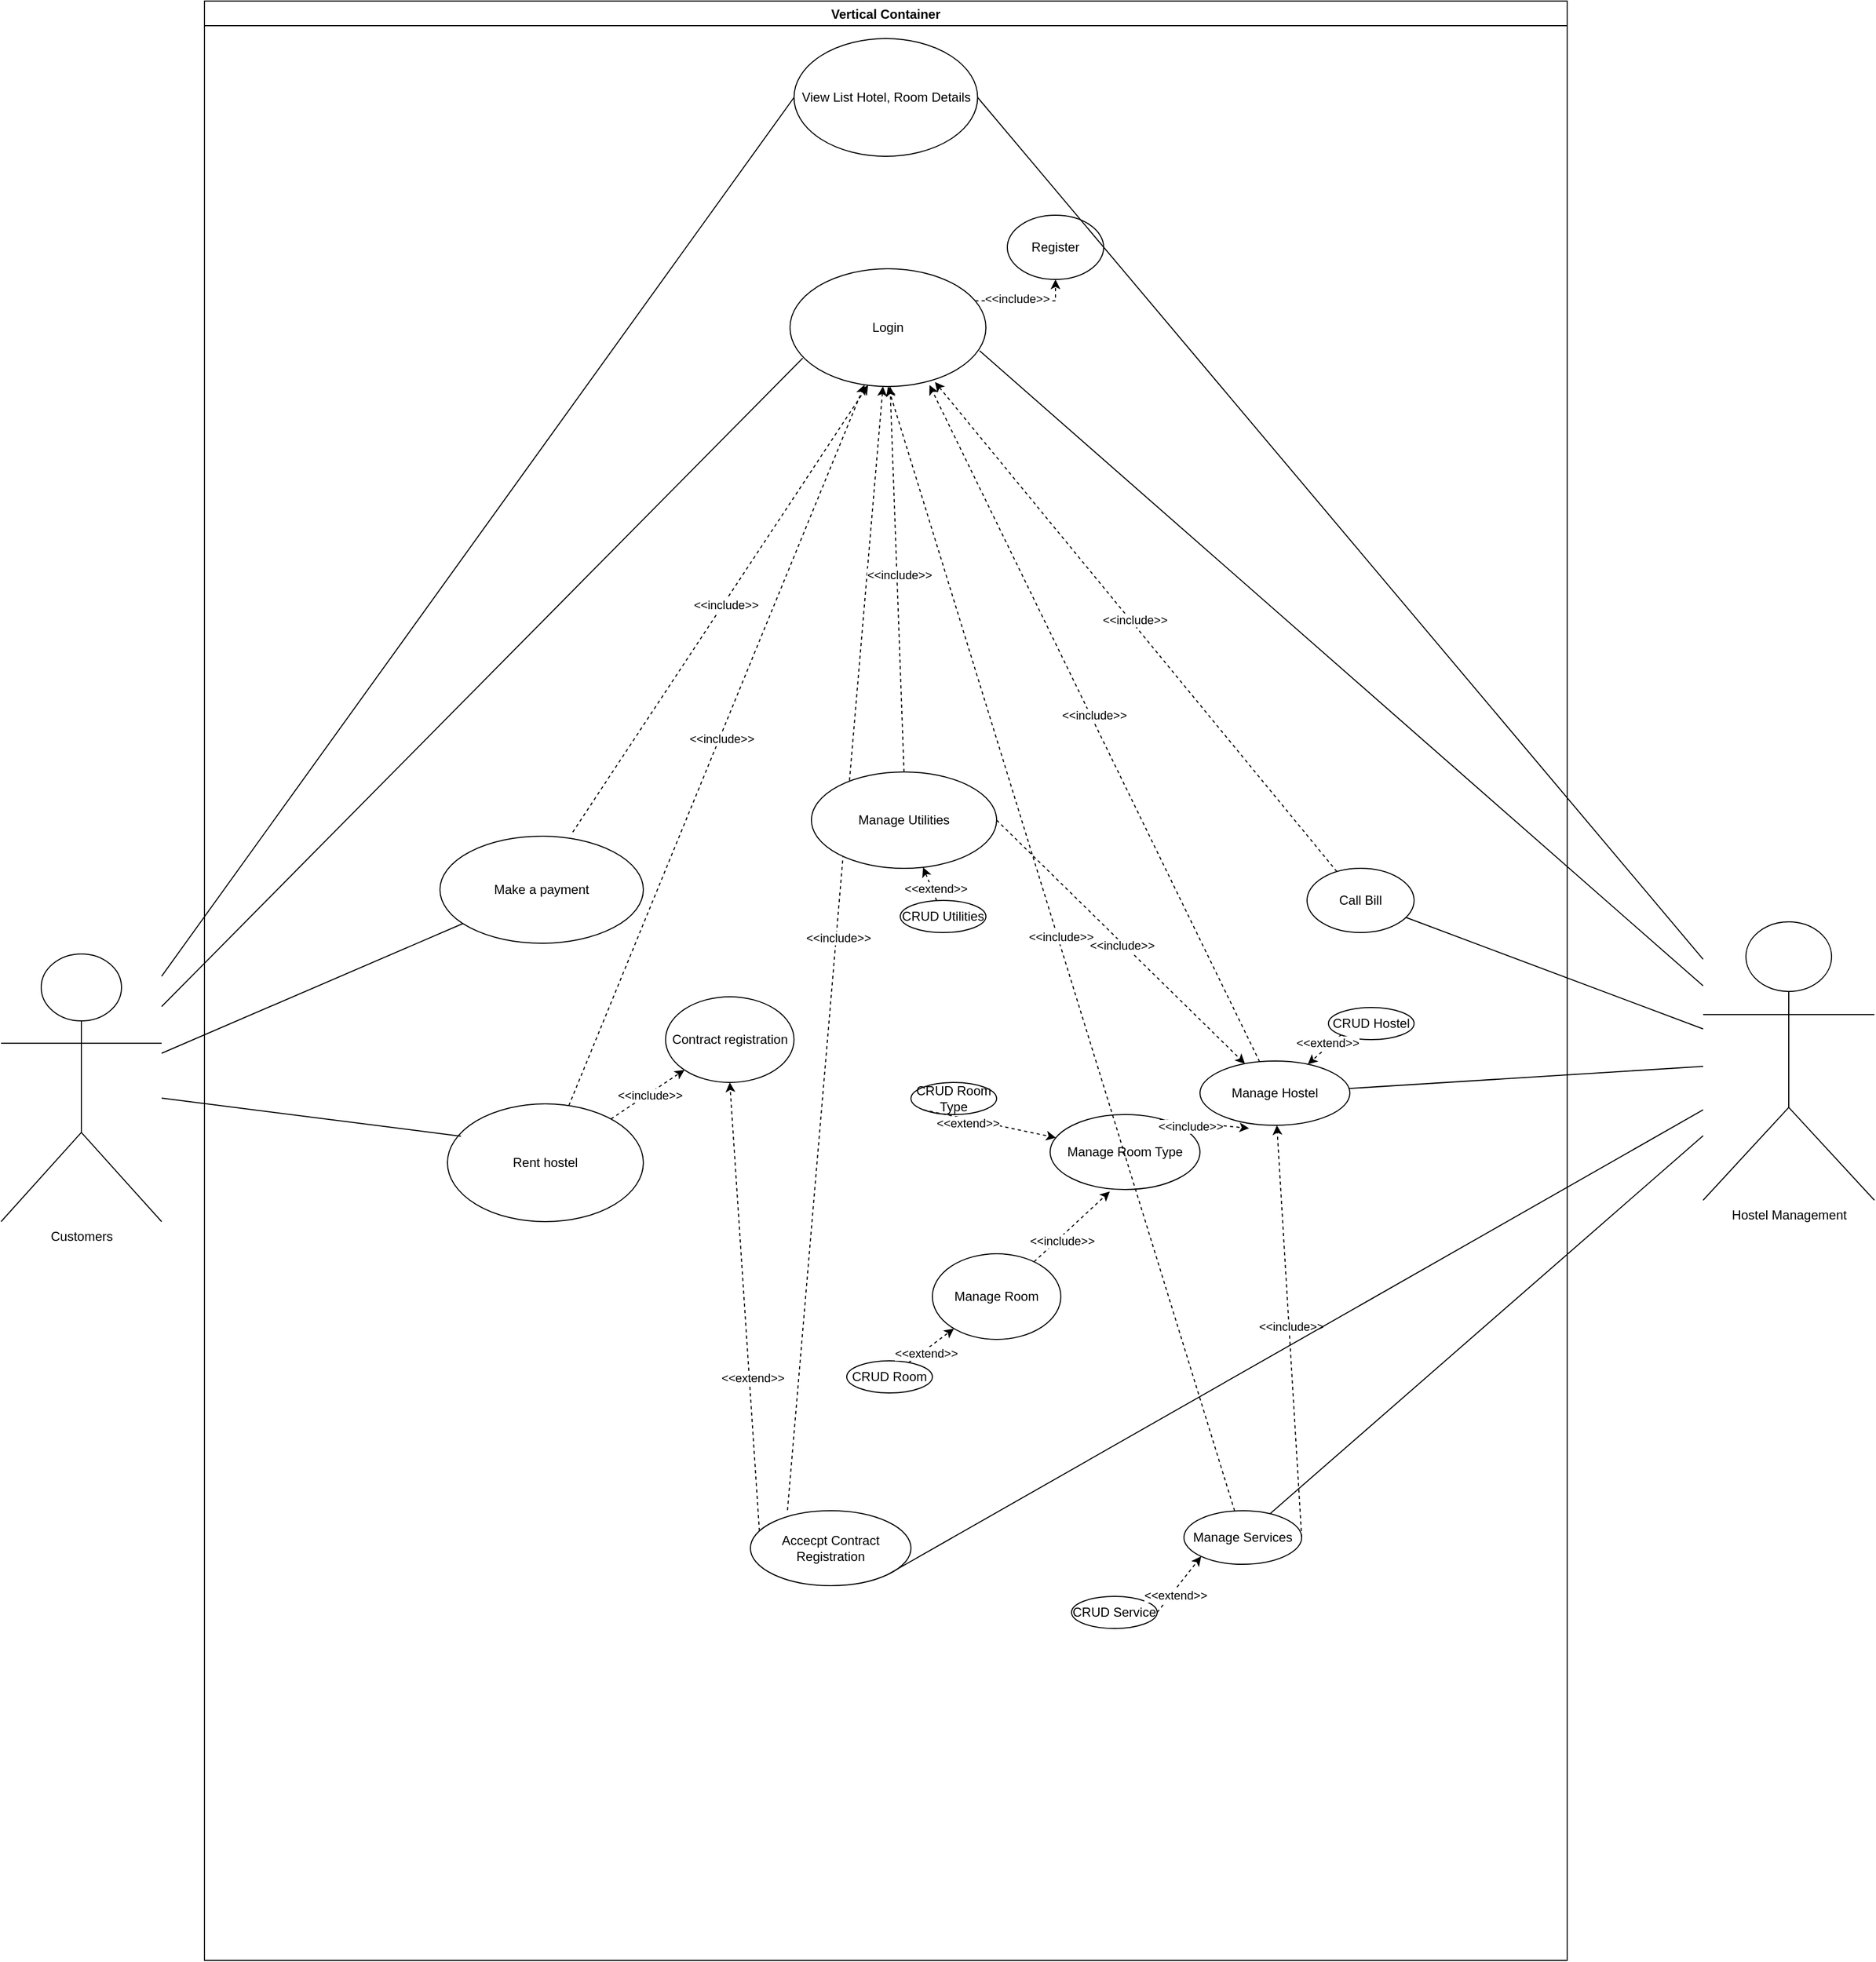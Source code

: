 <mxfile version="18.1.3" type="github">
  <diagram name="Page-1" id="929967ad-93f9-6ef4-fab6-5d389245f69c">
    <mxGraphModel dx="2076" dy="2285" grid="1" gridSize="10" guides="1" tooltips="1" connect="1" arrows="1" fold="1" page="1" pageScale="1.5" pageWidth="1169" pageHeight="826" background="none" math="0" shadow="0">
      <root>
        <mxCell id="0" style=";html=1;" />
        <mxCell id="1" style=";html=1;" parent="0" />
        <mxCell id="IHum4n2YvxGAtm4zl33J-3" value="Vertical Container" style="swimlane;" vertex="1" parent="1">
          <mxGeometry x="300" y="-680" width="1273" height="1830" as="geometry" />
        </mxCell>
        <mxCell id="IHum4n2YvxGAtm4zl33J-27" value="" style="edgeStyle=orthogonalEdgeStyle;rounded=0;orthogonalLoop=1;jettySize=auto;html=1;dashed=1;" edge="1" parent="IHum4n2YvxGAtm4zl33J-3" source="IHum4n2YvxGAtm4zl33J-10" target="IHum4n2YvxGAtm4zl33J-22">
          <mxGeometry relative="1" as="geometry">
            <Array as="points">
              <mxPoint x="750" y="280" />
              <mxPoint x="750" y="280" />
            </Array>
          </mxGeometry>
        </mxCell>
        <mxCell id="IHum4n2YvxGAtm4zl33J-28" value="&amp;lt;&amp;lt;include&amp;gt;&amp;gt;" style="edgeLabel;html=1;align=center;verticalAlign=middle;resizable=0;points=[];" vertex="1" connectable="0" parent="IHum4n2YvxGAtm4zl33J-27">
          <mxGeometry x="-0.179" y="2" relative="1" as="geometry">
            <mxPoint as="offset" />
          </mxGeometry>
        </mxCell>
        <mxCell id="IHum4n2YvxGAtm4zl33J-10" value="Login" style="ellipse;whiteSpace=wrap;html=1;" vertex="1" parent="IHum4n2YvxGAtm4zl33J-3">
          <mxGeometry x="547" y="250" width="183" height="110" as="geometry" />
        </mxCell>
        <mxCell id="IHum4n2YvxGAtm4zl33J-22" value="Register" style="ellipse;whiteSpace=wrap;html=1;" vertex="1" parent="IHum4n2YvxGAtm4zl33J-3">
          <mxGeometry x="750" y="200" width="90" height="60" as="geometry" />
        </mxCell>
        <mxCell id="IHum4n2YvxGAtm4zl33J-29" value="View List Hotel, Room Details" style="ellipse;whiteSpace=wrap;html=1;" vertex="1" parent="IHum4n2YvxGAtm4zl33J-3">
          <mxGeometry x="550.75" y="35" width="171.5" height="110" as="geometry" />
        </mxCell>
        <mxCell id="IHum4n2YvxGAtm4zl33J-30" value="Manage Hostel" style="ellipse;whiteSpace=wrap;html=1;" vertex="1" parent="IHum4n2YvxGAtm4zl33J-3">
          <mxGeometry x="930" y="990" width="140" height="60" as="geometry" />
        </mxCell>
        <mxCell id="IHum4n2YvxGAtm4zl33J-33" value="Manage Room Type" style="ellipse;whiteSpace=wrap;html=1;" vertex="1" parent="IHum4n2YvxGAtm4zl33J-3">
          <mxGeometry x="790" y="1040" width="140" height="70" as="geometry" />
        </mxCell>
        <mxCell id="IHum4n2YvxGAtm4zl33J-34" value="" style="endArrow=classic;html=1;rounded=0;dashed=1;entryX=0.712;entryY=0.988;entryDx=0;entryDy=0;entryPerimeter=0;" edge="1" parent="IHum4n2YvxGAtm4zl33J-3" source="IHum4n2YvxGAtm4zl33J-30" target="IHum4n2YvxGAtm4zl33J-10">
          <mxGeometry width="50" height="50" relative="1" as="geometry">
            <mxPoint x="740" y="500" as="sourcePoint" />
            <mxPoint x="710" y="380" as="targetPoint" />
          </mxGeometry>
        </mxCell>
        <mxCell id="IHum4n2YvxGAtm4zl33J-35" value="&amp;lt;&amp;lt;include&amp;gt;&amp;gt;" style="edgeLabel;html=1;align=center;verticalAlign=middle;resizable=0;points=[];" vertex="1" connectable="0" parent="IHum4n2YvxGAtm4zl33J-34">
          <mxGeometry x="0.018" y="-2" relative="1" as="geometry">
            <mxPoint y="-1" as="offset" />
          </mxGeometry>
        </mxCell>
        <mxCell id="IHum4n2YvxGAtm4zl33J-44" value="" style="endArrow=classic;html=1;rounded=0;dashed=1;exitX=0.731;exitY=0.066;exitDx=0;exitDy=0;exitPerimeter=0;entryX=0.328;entryY=1.047;entryDx=0;entryDy=0;entryPerimeter=0;" edge="1" parent="IHum4n2YvxGAtm4zl33J-3" source="IHum4n2YvxGAtm4zl33J-33" target="IHum4n2YvxGAtm4zl33J-30">
          <mxGeometry width="50" height="50" relative="1" as="geometry">
            <mxPoint x="1040" y="610" as="sourcePoint" />
            <mxPoint x="1090" y="560" as="targetPoint" />
          </mxGeometry>
        </mxCell>
        <mxCell id="IHum4n2YvxGAtm4zl33J-45" value="&amp;lt;&amp;lt;include&amp;gt;&amp;gt;" style="edgeLabel;html=1;align=center;verticalAlign=middle;resizable=0;points=[];" vertex="1" connectable="0" parent="IHum4n2YvxGAtm4zl33J-44">
          <mxGeometry x="-0.317" y="-3" relative="1" as="geometry">
            <mxPoint as="offset" />
          </mxGeometry>
        </mxCell>
        <mxCell id="IHum4n2YvxGAtm4zl33J-46" value="Manage Room" style="ellipse;whiteSpace=wrap;html=1;" vertex="1" parent="IHum4n2YvxGAtm4zl33J-3">
          <mxGeometry x="680" y="1170" width="120" height="80" as="geometry" />
        </mxCell>
        <mxCell id="IHum4n2YvxGAtm4zl33J-47" value="" style="endArrow=classic;html=1;rounded=0;dashed=1;entryX=0.398;entryY=1.027;entryDx=0;entryDy=0;entryPerimeter=0;" edge="1" parent="IHum4n2YvxGAtm4zl33J-3" source="IHum4n2YvxGAtm4zl33J-46" target="IHum4n2YvxGAtm4zl33J-33">
          <mxGeometry width="50" height="50" relative="1" as="geometry">
            <mxPoint x="872.34" y="584.62" as="sourcePoint" />
            <mxPoint x="885.92" y="542.82" as="targetPoint" />
          </mxGeometry>
        </mxCell>
        <mxCell id="IHum4n2YvxGAtm4zl33J-48" value="&amp;lt;&amp;lt;include&amp;gt;&amp;gt;" style="edgeLabel;html=1;align=center;verticalAlign=middle;resizable=0;points=[];" vertex="1" connectable="0" parent="IHum4n2YvxGAtm4zl33J-47">
          <mxGeometry x="-0.317" y="-3" relative="1" as="geometry">
            <mxPoint as="offset" />
          </mxGeometry>
        </mxCell>
        <mxCell id="IHum4n2YvxGAtm4zl33J-52" value="CRUD Hostel" style="ellipse;whiteSpace=wrap;html=1;" vertex="1" parent="IHum4n2YvxGAtm4zl33J-3">
          <mxGeometry x="1050" y="940" width="80" height="30" as="geometry" />
        </mxCell>
        <mxCell id="IHum4n2YvxGAtm4zl33J-56" value="CRUD Room Type" style="ellipse;whiteSpace=wrap;html=1;" vertex="1" parent="IHum4n2YvxGAtm4zl33J-3">
          <mxGeometry x="660" y="1010" width="80" height="30" as="geometry" />
        </mxCell>
        <mxCell id="IHum4n2YvxGAtm4zl33J-58" value="" style="endArrow=classic;html=1;rounded=0;dashed=1;exitX=0;exitY=1;exitDx=0;exitDy=0;" edge="1" parent="IHum4n2YvxGAtm4zl33J-3" source="IHum4n2YvxGAtm4zl33J-56" target="IHum4n2YvxGAtm4zl33J-33">
          <mxGeometry width="50" height="50" relative="1" as="geometry">
            <mxPoint x="1110.758" y="1024.765" as="sourcePoint" />
            <mxPoint x="825.72" y="651.89" as="targetPoint" />
          </mxGeometry>
        </mxCell>
        <mxCell id="IHum4n2YvxGAtm4zl33J-59" value="&amp;lt;&amp;lt;extend&amp;gt;&amp;gt;" style="edgeLabel;html=1;align=center;verticalAlign=middle;resizable=0;points=[];" vertex="1" connectable="0" parent="IHum4n2YvxGAtm4zl33J-58">
          <mxGeometry x="-0.317" y="-3" relative="1" as="geometry">
            <mxPoint as="offset" />
          </mxGeometry>
        </mxCell>
        <mxCell id="IHum4n2YvxGAtm4zl33J-60" style="edgeStyle=orthogonalEdgeStyle;rounded=0;orthogonalLoop=1;jettySize=auto;html=1;exitX=0.5;exitY=1;exitDx=0;exitDy=0;dashed=1;" edge="1" parent="IHum4n2YvxGAtm4zl33J-3" source="IHum4n2YvxGAtm4zl33J-52" target="IHum4n2YvxGAtm4zl33J-52">
          <mxGeometry relative="1" as="geometry" />
        </mxCell>
        <mxCell id="IHum4n2YvxGAtm4zl33J-50" value="" style="endArrow=classic;html=1;rounded=0;dashed=1;exitX=0;exitY=1;exitDx=0;exitDy=0;" edge="1" parent="IHum4n2YvxGAtm4zl33J-3" source="IHum4n2YvxGAtm4zl33J-52" target="IHum4n2YvxGAtm4zl33J-30">
          <mxGeometry width="50" height="50" relative="1" as="geometry">
            <mxPoint x="940" y="550" as="sourcePoint" />
            <mxPoint x="880" y="470" as="targetPoint" />
          </mxGeometry>
        </mxCell>
        <mxCell id="IHum4n2YvxGAtm4zl33J-51" value="&amp;lt;&amp;lt;extend&amp;gt;&amp;gt;" style="edgeLabel;html=1;align=center;verticalAlign=middle;resizable=0;points=[];" vertex="1" connectable="0" parent="IHum4n2YvxGAtm4zl33J-50">
          <mxGeometry x="-0.317" y="-3" relative="1" as="geometry">
            <mxPoint as="offset" />
          </mxGeometry>
        </mxCell>
        <mxCell id="IHum4n2YvxGAtm4zl33J-61" value="CRUD Room" style="ellipse;whiteSpace=wrap;html=1;" vertex="1" parent="IHum4n2YvxGAtm4zl33J-3">
          <mxGeometry x="600" y="1270" width="80" height="30" as="geometry" />
        </mxCell>
        <mxCell id="IHum4n2YvxGAtm4zl33J-65" value="" style="endArrow=classic;html=1;rounded=0;dashed=1;" edge="1" parent="IHum4n2YvxGAtm4zl33J-3" source="IHum4n2YvxGAtm4zl33J-61" target="IHum4n2YvxGAtm4zl33J-46">
          <mxGeometry width="50" height="50" relative="1" as="geometry">
            <mxPoint x="910" y="683" as="sourcePoint" />
            <mxPoint x="630" y="720" as="targetPoint" />
          </mxGeometry>
        </mxCell>
        <mxCell id="IHum4n2YvxGAtm4zl33J-66" value="&amp;lt;&amp;lt;extend&amp;gt;&amp;gt;" style="edgeLabel;html=1;align=center;verticalAlign=middle;resizable=0;points=[];" vertex="1" connectable="0" parent="IHum4n2YvxGAtm4zl33J-65">
          <mxGeometry x="-0.317" y="-3" relative="1" as="geometry">
            <mxPoint as="offset" />
          </mxGeometry>
        </mxCell>
        <mxCell id="IHum4n2YvxGAtm4zl33J-68" value="Rent hostel" style="ellipse;whiteSpace=wrap;html=1;" vertex="1" parent="IHum4n2YvxGAtm4zl33J-3">
          <mxGeometry x="227" y="1030" width="183" height="110" as="geometry" />
        </mxCell>
        <mxCell id="IHum4n2YvxGAtm4zl33J-71" value="" style="endArrow=classic;html=1;rounded=0;dashed=1;" edge="1" parent="IHum4n2YvxGAtm4zl33J-3" source="IHum4n2YvxGAtm4zl33J-68" target="IHum4n2YvxGAtm4zl33J-10">
          <mxGeometry width="50" height="50" relative="1" as="geometry">
            <mxPoint x="844.079" y="520.091" as="sourcePoint" />
            <mxPoint x="713.259" y="353.855" as="targetPoint" />
          </mxGeometry>
        </mxCell>
        <mxCell id="IHum4n2YvxGAtm4zl33J-72" value="&amp;lt;&amp;lt;include&amp;gt;&amp;gt;" style="edgeLabel;html=1;align=center;verticalAlign=middle;resizable=0;points=[];" vertex="1" connectable="0" parent="IHum4n2YvxGAtm4zl33J-71">
          <mxGeometry x="0.018" y="-2" relative="1" as="geometry">
            <mxPoint y="-1" as="offset" />
          </mxGeometry>
        </mxCell>
        <mxCell id="IHum4n2YvxGAtm4zl33J-73" value="Accecpt Contract Registration" style="ellipse;whiteSpace=wrap;html=1;" vertex="1" parent="IHum4n2YvxGAtm4zl33J-3">
          <mxGeometry x="510" y="1410" width="150" height="70" as="geometry" />
        </mxCell>
        <mxCell id="IHum4n2YvxGAtm4zl33J-77" value="Manage Services" style="ellipse;whiteSpace=wrap;html=1;" vertex="1" parent="IHum4n2YvxGAtm4zl33J-3">
          <mxGeometry x="915" y="1410" width="110" height="50" as="geometry" />
        </mxCell>
        <mxCell id="IHum4n2YvxGAtm4zl33J-78" value="Contract registration" style="ellipse;whiteSpace=wrap;html=1;" vertex="1" parent="IHum4n2YvxGAtm4zl33J-3">
          <mxGeometry x="430.75" y="930" width="120" height="80" as="geometry" />
        </mxCell>
        <mxCell id="IHum4n2YvxGAtm4zl33J-79" value="D" style="endArrow=classic;html=1;rounded=0;dashed=1;" edge="1" parent="IHum4n2YvxGAtm4zl33J-3" source="IHum4n2YvxGAtm4zl33J-68" target="IHum4n2YvxGAtm4zl33J-78">
          <mxGeometry width="50" height="50" relative="1" as="geometry">
            <mxPoint x="434.086" y="499.99" as="sourcePoint" />
            <mxPoint x="596.204" y="360.132" as="targetPoint" />
          </mxGeometry>
        </mxCell>
        <mxCell id="IHum4n2YvxGAtm4zl33J-80" value="&amp;lt;&amp;lt;include&amp;gt;&amp;gt;" style="edgeLabel;html=1;align=center;verticalAlign=middle;resizable=0;points=[];" vertex="1" connectable="0" parent="IHum4n2YvxGAtm4zl33J-79">
          <mxGeometry x="0.018" y="-2" relative="1" as="geometry">
            <mxPoint y="-1" as="offset" />
          </mxGeometry>
        </mxCell>
        <mxCell id="IHum4n2YvxGAtm4zl33J-83" value="" style="endArrow=classic;html=1;rounded=0;dashed=1;exitX=0.231;exitY=-0.007;exitDx=0;exitDy=0;exitPerimeter=0;" edge="1" parent="IHum4n2YvxGAtm4zl33J-3" source="IHum4n2YvxGAtm4zl33J-73" target="IHum4n2YvxGAtm4zl33J-10">
          <mxGeometry width="50" height="50" relative="1" as="geometry">
            <mxPoint x="844.079" y="520.091" as="sourcePoint" />
            <mxPoint x="713.259" y="353.855" as="targetPoint" />
          </mxGeometry>
        </mxCell>
        <mxCell id="IHum4n2YvxGAtm4zl33J-84" value="&amp;lt;&amp;lt;include&amp;gt;&amp;gt;" style="edgeLabel;html=1;align=center;verticalAlign=middle;resizable=0;points=[];" vertex="1" connectable="0" parent="IHum4n2YvxGAtm4zl33J-83">
          <mxGeometry x="0.018" y="-2" relative="1" as="geometry">
            <mxPoint y="-1" as="offset" />
          </mxGeometry>
        </mxCell>
        <mxCell id="IHum4n2YvxGAtm4zl33J-89" value="" style="endArrow=classic;html=1;rounded=0;dashed=1;exitX=1;exitY=0.5;exitDx=0;exitDy=0;" edge="1" parent="IHum4n2YvxGAtm4zl33J-3" source="IHum4n2YvxGAtm4zl33J-77" target="IHum4n2YvxGAtm4zl33J-30">
          <mxGeometry width="50" height="50" relative="1" as="geometry">
            <mxPoint x="611.58" y="779.37" as="sourcePoint" />
            <mxPoint x="614.58" y="373.51" as="targetPoint" />
          </mxGeometry>
        </mxCell>
        <mxCell id="IHum4n2YvxGAtm4zl33J-90" value="&amp;lt;&amp;lt;include&amp;gt;&amp;gt;" style="edgeLabel;html=1;align=center;verticalAlign=middle;resizable=0;points=[];" vertex="1" connectable="0" parent="IHum4n2YvxGAtm4zl33J-89">
          <mxGeometry x="0.018" y="-2" relative="1" as="geometry">
            <mxPoint y="-1" as="offset" />
          </mxGeometry>
        </mxCell>
        <mxCell id="IHum4n2YvxGAtm4zl33J-91" value="CRUD Service" style="ellipse;whiteSpace=wrap;html=1;" vertex="1" parent="IHum4n2YvxGAtm4zl33J-3">
          <mxGeometry x="810" y="1490" width="80" height="30" as="geometry" />
        </mxCell>
        <mxCell id="IHum4n2YvxGAtm4zl33J-92" value="" style="endArrow=classic;html=1;rounded=0;dashed=1;entryX=0;entryY=1;entryDx=0;entryDy=0;exitX=1;exitY=0.5;exitDx=0;exitDy=0;" edge="1" parent="IHum4n2YvxGAtm4zl33J-3" source="IHum4n2YvxGAtm4zl33J-91" target="IHum4n2YvxGAtm4zl33J-77">
          <mxGeometry width="50" height="50" relative="1" as="geometry">
            <mxPoint x="720" y="565" as="sourcePoint" />
            <mxPoint x="782.04" y="587.5" as="targetPoint" />
          </mxGeometry>
        </mxCell>
        <mxCell id="IHum4n2YvxGAtm4zl33J-93" value="&amp;lt;&amp;lt;extend&amp;gt;&amp;gt;" style="edgeLabel;html=1;align=center;verticalAlign=middle;resizable=0;points=[];" vertex="1" connectable="0" parent="IHum4n2YvxGAtm4zl33J-92">
          <mxGeometry x="-0.317" y="-3" relative="1" as="geometry">
            <mxPoint as="offset" />
          </mxGeometry>
        </mxCell>
        <mxCell id="IHum4n2YvxGAtm4zl33J-94" value="Manage Utilities" style="ellipse;whiteSpace=wrap;html=1;" vertex="1" parent="IHum4n2YvxGAtm4zl33J-3">
          <mxGeometry x="567" y="720" width="173" height="90" as="geometry" />
        </mxCell>
        <mxCell id="IHum4n2YvxGAtm4zl33J-95" value="CRUD Utilities" style="ellipse;whiteSpace=wrap;html=1;" vertex="1" parent="IHum4n2YvxGAtm4zl33J-3">
          <mxGeometry x="650" y="840" width="80" height="30" as="geometry" />
        </mxCell>
        <mxCell id="IHum4n2YvxGAtm4zl33J-96" value="" style="endArrow=classic;html=1;rounded=0;dashed=1;" edge="1" parent="IHum4n2YvxGAtm4zl33J-3" source="IHum4n2YvxGAtm4zl33J-95" target="IHum4n2YvxGAtm4zl33J-94">
          <mxGeometry width="50" height="50" relative="1" as="geometry">
            <mxPoint x="513" y="895" as="sourcePoint" />
            <mxPoint x="568.924" y="953.134" as="targetPoint" />
          </mxGeometry>
        </mxCell>
        <mxCell id="IHum4n2YvxGAtm4zl33J-97" value="&amp;lt;&amp;lt;extend&amp;gt;&amp;gt;" style="edgeLabel;html=1;align=center;verticalAlign=middle;resizable=0;points=[];" vertex="1" connectable="0" parent="IHum4n2YvxGAtm4zl33J-96">
          <mxGeometry x="-0.317" y="-3" relative="1" as="geometry">
            <mxPoint as="offset" />
          </mxGeometry>
        </mxCell>
        <mxCell id="IHum4n2YvxGAtm4zl33J-98" value="" style="endArrow=classic;html=1;rounded=0;dashed=1;exitX=0.5;exitY=0;exitDx=0;exitDy=0;" edge="1" parent="IHum4n2YvxGAtm4zl33J-3" source="IHum4n2YvxGAtm4zl33J-94" target="IHum4n2YvxGAtm4zl33J-10">
          <mxGeometry width="50" height="50" relative="1" as="geometry">
            <mxPoint x="628.896" y="940.004" as="sourcePoint" />
            <mxPoint x="614.58" y="373.51" as="targetPoint" />
          </mxGeometry>
        </mxCell>
        <mxCell id="IHum4n2YvxGAtm4zl33J-99" value="&amp;lt;&amp;lt;include&amp;gt;&amp;gt;" style="edgeLabel;html=1;align=center;verticalAlign=middle;resizable=0;points=[];" vertex="1" connectable="0" parent="IHum4n2YvxGAtm4zl33J-98">
          <mxGeometry x="0.018" y="-2" relative="1" as="geometry">
            <mxPoint y="-1" as="offset" />
          </mxGeometry>
        </mxCell>
        <mxCell id="IHum4n2YvxGAtm4zl33J-87" value="" style="endArrow=classic;html=1;rounded=0;dashed=1;entryX=0.5;entryY=1;entryDx=0;entryDy=0;" edge="1" parent="IHum4n2YvxGAtm4zl33J-3" source="IHum4n2YvxGAtm4zl33J-77" target="IHum4n2YvxGAtm4zl33J-10">
          <mxGeometry width="50" height="50" relative="1" as="geometry">
            <mxPoint x="601.58" y="769.37" as="sourcePoint" />
            <mxPoint x="604.58" y="363.51" as="targetPoint" />
          </mxGeometry>
        </mxCell>
        <mxCell id="IHum4n2YvxGAtm4zl33J-88" value="&amp;lt;&amp;lt;include&amp;gt;&amp;gt;" style="edgeLabel;html=1;align=center;verticalAlign=middle;resizable=0;points=[];" vertex="1" connectable="0" parent="IHum4n2YvxGAtm4zl33J-87">
          <mxGeometry x="0.018" y="-2" relative="1" as="geometry">
            <mxPoint y="-1" as="offset" />
          </mxGeometry>
        </mxCell>
        <mxCell id="IHum4n2YvxGAtm4zl33J-100" value="" style="endArrow=classic;html=1;rounded=0;dashed=1;exitX=1;exitY=0.5;exitDx=0;exitDy=0;" edge="1" parent="IHum4n2YvxGAtm4zl33J-3" source="IHum4n2YvxGAtm4zl33J-94" target="IHum4n2YvxGAtm4zl33J-30">
          <mxGeometry width="50" height="50" relative="1" as="geometry">
            <mxPoint x="716.5" y="985.0" as="sourcePoint" />
            <mxPoint x="943.04" y="540" as="targetPoint" />
          </mxGeometry>
        </mxCell>
        <mxCell id="IHum4n2YvxGAtm4zl33J-101" value="&amp;lt;&amp;lt;include&amp;gt;&amp;gt;" style="edgeLabel;html=1;align=center;verticalAlign=middle;resizable=0;points=[];" vertex="1" connectable="0" parent="IHum4n2YvxGAtm4zl33J-100">
          <mxGeometry x="0.018" y="-2" relative="1" as="geometry">
            <mxPoint y="-1" as="offset" />
          </mxGeometry>
        </mxCell>
        <mxCell id="IHum4n2YvxGAtm4zl33J-106" value="Call Bill" style="ellipse;whiteSpace=wrap;html=1;" vertex="1" parent="IHum4n2YvxGAtm4zl33J-3">
          <mxGeometry x="1030" y="810" width="100" height="60" as="geometry" />
        </mxCell>
        <mxCell id="IHum4n2YvxGAtm4zl33J-108" value="Make a payment" style="ellipse;whiteSpace=wrap;html=1;" vertex="1" parent="IHum4n2YvxGAtm4zl33J-3">
          <mxGeometry x="220" y="780" width="190" height="100" as="geometry" />
        </mxCell>
        <mxCell id="IHum4n2YvxGAtm4zl33J-111" value="" style="endArrow=classic;html=1;rounded=0;dashed=1;exitX=0.653;exitY=-0.038;exitDx=0;exitDy=0;exitPerimeter=0;entryX=0.399;entryY=0.987;entryDx=0;entryDy=0;entryPerimeter=0;" edge="1" parent="IHum4n2YvxGAtm4zl33J-3" source="IHum4n2YvxGAtm4zl33J-108" target="IHum4n2YvxGAtm4zl33J-10">
          <mxGeometry width="50" height="50" relative="1" as="geometry">
            <mxPoint x="433.926" y="499.923" as="sourcePoint" />
            <mxPoint x="596.272" y="360.16" as="targetPoint" />
          </mxGeometry>
        </mxCell>
        <mxCell id="IHum4n2YvxGAtm4zl33J-112" value="&amp;lt;&amp;lt;include&amp;gt;&amp;gt;" style="edgeLabel;html=1;align=center;verticalAlign=middle;resizable=0;points=[];" vertex="1" connectable="0" parent="IHum4n2YvxGAtm4zl33J-111">
          <mxGeometry x="0.018" y="-2" relative="1" as="geometry">
            <mxPoint y="-1" as="offset" />
          </mxGeometry>
        </mxCell>
        <mxCell id="IHum4n2YvxGAtm4zl33J-113" value="" style="endArrow=classic;html=1;rounded=0;dashed=1;entryX=0.74;entryY=0.962;entryDx=0;entryDy=0;entryPerimeter=0;" edge="1" parent="IHum4n2YvxGAtm4zl33J-3" source="IHum4n2YvxGAtm4zl33J-106" target="IHum4n2YvxGAtm4zl33J-10">
          <mxGeometry width="50" height="50" relative="1" as="geometry">
            <mxPoint x="608.112" y="1170.008" as="sourcePoint" />
            <mxPoint x="628.5" y="600" as="targetPoint" />
          </mxGeometry>
        </mxCell>
        <mxCell id="IHum4n2YvxGAtm4zl33J-114" value="&amp;lt;&amp;lt;include&amp;gt;&amp;gt;" style="edgeLabel;html=1;align=center;verticalAlign=middle;resizable=0;points=[];" vertex="1" connectable="0" parent="IHum4n2YvxGAtm4zl33J-113">
          <mxGeometry x="0.018" y="-2" relative="1" as="geometry">
            <mxPoint y="-1" as="offset" />
          </mxGeometry>
        </mxCell>
        <mxCell id="IHum4n2YvxGAtm4zl33J-119" value="" style="endArrow=classic;html=1;rounded=0;dashed=1;exitX=0.056;exitY=0.271;exitDx=0;exitDy=0;exitPerimeter=0;entryX=0.5;entryY=1;entryDx=0;entryDy=0;" edge="1" parent="IHum4n2YvxGAtm4zl33J-3" source="IHum4n2YvxGAtm4zl33J-73" target="IHum4n2YvxGAtm4zl33J-78">
          <mxGeometry width="50" height="50" relative="1" as="geometry">
            <mxPoint x="1070.758" y="975.235" as="sourcePoint" />
            <mxPoint x="1040.095" y="1002.914" as="targetPoint" />
          </mxGeometry>
        </mxCell>
        <mxCell id="IHum4n2YvxGAtm4zl33J-120" value="&amp;lt;&amp;lt;extend&amp;gt;&amp;gt;" style="edgeLabel;html=1;align=center;verticalAlign=middle;resizable=0;points=[];" vertex="1" connectable="0" parent="IHum4n2YvxGAtm4zl33J-119">
          <mxGeometry x="-0.317" y="-3" relative="1" as="geometry">
            <mxPoint as="offset" />
          </mxGeometry>
        </mxCell>
        <mxCell id="IHum4n2YvxGAtm4zl33J-4" value="Customers" style="shape=umlActor;verticalLabelPosition=bottom;verticalAlign=top;html=1;outlineConnect=0;" vertex="1" parent="1">
          <mxGeometry x="110" y="210" width="150" height="250" as="geometry" />
        </mxCell>
        <mxCell id="IHum4n2YvxGAtm4zl33J-9" value="Hostel Management" style="shape=umlActor;verticalLabelPosition=bottom;verticalAlign=top;html=1;outlineConnect=0;" vertex="1" parent="1">
          <mxGeometry x="1700" y="180" width="160" height="260" as="geometry" />
        </mxCell>
        <mxCell id="IHum4n2YvxGAtm4zl33J-17" value="" style="endArrow=none;html=1;rounded=0;entryX=0.968;entryY=0.697;entryDx=0;entryDy=0;entryPerimeter=0;" edge="1" parent="1" source="IHum4n2YvxGAtm4zl33J-9" target="IHum4n2YvxGAtm4zl33J-10">
          <mxGeometry width="50" height="50" relative="1" as="geometry">
            <mxPoint x="800" y="220" as="sourcePoint" />
            <mxPoint x="850" y="170" as="targetPoint" />
          </mxGeometry>
        </mxCell>
        <mxCell id="IHum4n2YvxGAtm4zl33J-19" value="" style="endArrow=none;html=1;rounded=0;entryX=0.065;entryY=0.759;entryDx=0;entryDy=0;entryPerimeter=0;" edge="1" parent="1" source="IHum4n2YvxGAtm4zl33J-4" target="IHum4n2YvxGAtm4zl33J-10">
          <mxGeometry width="50" height="50" relative="1" as="geometry">
            <mxPoint x="800" y="220" as="sourcePoint" />
            <mxPoint x="760" y="190" as="targetPoint" />
          </mxGeometry>
        </mxCell>
        <mxCell id="IHum4n2YvxGAtm4zl33J-31" value="" style="endArrow=none;html=1;rounded=0;entryX=0;entryY=0.5;entryDx=0;entryDy=0;" edge="1" parent="1" source="IHum4n2YvxGAtm4zl33J-4" target="IHum4n2YvxGAtm4zl33J-29">
          <mxGeometry width="50" height="50" relative="1" as="geometry">
            <mxPoint x="940" y="330" as="sourcePoint" />
            <mxPoint x="990" y="280" as="targetPoint" />
          </mxGeometry>
        </mxCell>
        <mxCell id="IHum4n2YvxGAtm4zl33J-32" value="" style="endArrow=none;html=1;rounded=0;entryX=1;entryY=0.5;entryDx=0;entryDy=0;" edge="1" parent="1" source="IHum4n2YvxGAtm4zl33J-9" target="IHum4n2YvxGAtm4zl33J-29">
          <mxGeometry width="50" height="50" relative="1" as="geometry">
            <mxPoint x="940" y="330" as="sourcePoint" />
            <mxPoint x="990" y="280" as="targetPoint" />
          </mxGeometry>
        </mxCell>
        <mxCell id="IHum4n2YvxGAtm4zl33J-36" value="" style="endArrow=none;html=1;rounded=0;" edge="1" parent="1" source="IHum4n2YvxGAtm4zl33J-30" target="IHum4n2YvxGAtm4zl33J-9">
          <mxGeometry width="50" height="50" relative="1" as="geometry">
            <mxPoint x="1170" y="350" as="sourcePoint" />
            <mxPoint x="990" y="280" as="targetPoint" />
          </mxGeometry>
        </mxCell>
        <mxCell id="IHum4n2YvxGAtm4zl33J-69" value="" style="endArrow=none;html=1;rounded=0;exitX=0.069;exitY=0.275;exitDx=0;exitDy=0;exitPerimeter=0;" edge="1" parent="1" source="IHum4n2YvxGAtm4zl33J-68" target="IHum4n2YvxGAtm4zl33J-4">
          <mxGeometry width="50" height="50" relative="1" as="geometry">
            <mxPoint x="1030" y="660" as="sourcePoint" />
            <mxPoint x="1080" y="610" as="targetPoint" />
          </mxGeometry>
        </mxCell>
        <mxCell id="IHum4n2YvxGAtm4zl33J-74" value="" style="endArrow=none;html=1;rounded=0;exitX=1;exitY=1;exitDx=0;exitDy=0;" edge="1" parent="1" source="IHum4n2YvxGAtm4zl33J-73" target="IHum4n2YvxGAtm4zl33J-9">
          <mxGeometry width="50" height="50" relative="1" as="geometry">
            <mxPoint x="1030" y="600" as="sourcePoint" />
            <mxPoint x="1080" y="550" as="targetPoint" />
          </mxGeometry>
        </mxCell>
        <mxCell id="IHum4n2YvxGAtm4zl33J-86" value="" style="endArrow=none;html=1;rounded=0;" edge="1" parent="1" source="IHum4n2YvxGAtm4zl33J-77" target="IHum4n2YvxGAtm4zl33J-9">
          <mxGeometry width="50" height="50" relative="1" as="geometry">
            <mxPoint x="1020" y="760" as="sourcePoint" />
            <mxPoint x="1070" y="710" as="targetPoint" />
          </mxGeometry>
        </mxCell>
        <mxCell id="IHum4n2YvxGAtm4zl33J-107" value="" style="endArrow=none;html=1;rounded=0;" edge="1" parent="1" source="IHum4n2YvxGAtm4zl33J-106" target="IHum4n2YvxGAtm4zl33J-9">
          <mxGeometry width="50" height="50" relative="1" as="geometry">
            <mxPoint x="1020" y="790" as="sourcePoint" />
            <mxPoint x="1070" y="740" as="targetPoint" />
          </mxGeometry>
        </mxCell>
        <mxCell id="IHum4n2YvxGAtm4zl33J-109" value="" style="endArrow=none;html=1;rounded=0;" edge="1" parent="1" source="IHum4n2YvxGAtm4zl33J-108" target="IHum4n2YvxGAtm4zl33J-4">
          <mxGeometry width="50" height="50" relative="1" as="geometry">
            <mxPoint x="1020" y="890" as="sourcePoint" />
            <mxPoint x="1070" y="840" as="targetPoint" />
          </mxGeometry>
        </mxCell>
      </root>
    </mxGraphModel>
  </diagram>
</mxfile>
